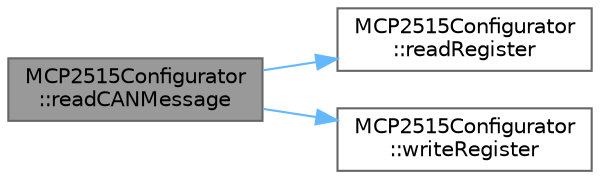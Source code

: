 digraph "MCP2515Configurator::readCANMessage"
{
 // LATEX_PDF_SIZE
  bgcolor="transparent";
  edge [fontname=Helvetica,fontsize=10,labelfontname=Helvetica,labelfontsize=10];
  node [fontname=Helvetica,fontsize=10,shape=box,height=0.2,width=0.4];
  rankdir="LR";
  Node1 [id="Node000001",label="MCP2515Configurator\l::readCANMessage",height=0.2,width=0.4,color="gray40", fillcolor="grey60", style="filled", fontcolor="black",tooltip="Read a CAN message from the MCP2515."];
  Node1 -> Node2 [id="edge1_Node000001_Node000002",color="steelblue1",style="solid",tooltip=" "];
  Node2 [id="Node000002",label="MCP2515Configurator\l::readRegister",height=0.2,width=0.4,color="grey40", fillcolor="white", style="filled",URL="$classMCP2515Configurator.html#a88d6297ea7c98724de837f650ac05553",tooltip="Read a value from a register."];
  Node1 -> Node3 [id="edge2_Node000001_Node000003",color="steelblue1",style="solid",tooltip=" "];
  Node3 [id="Node000003",label="MCP2515Configurator\l::writeRegister",height=0.2,width=0.4,color="grey40", fillcolor="white", style="filled",URL="$classMCP2515Configurator.html#a89cb67d607b050252677428c7ef61e4a",tooltip="Write a value to a register."];
}
